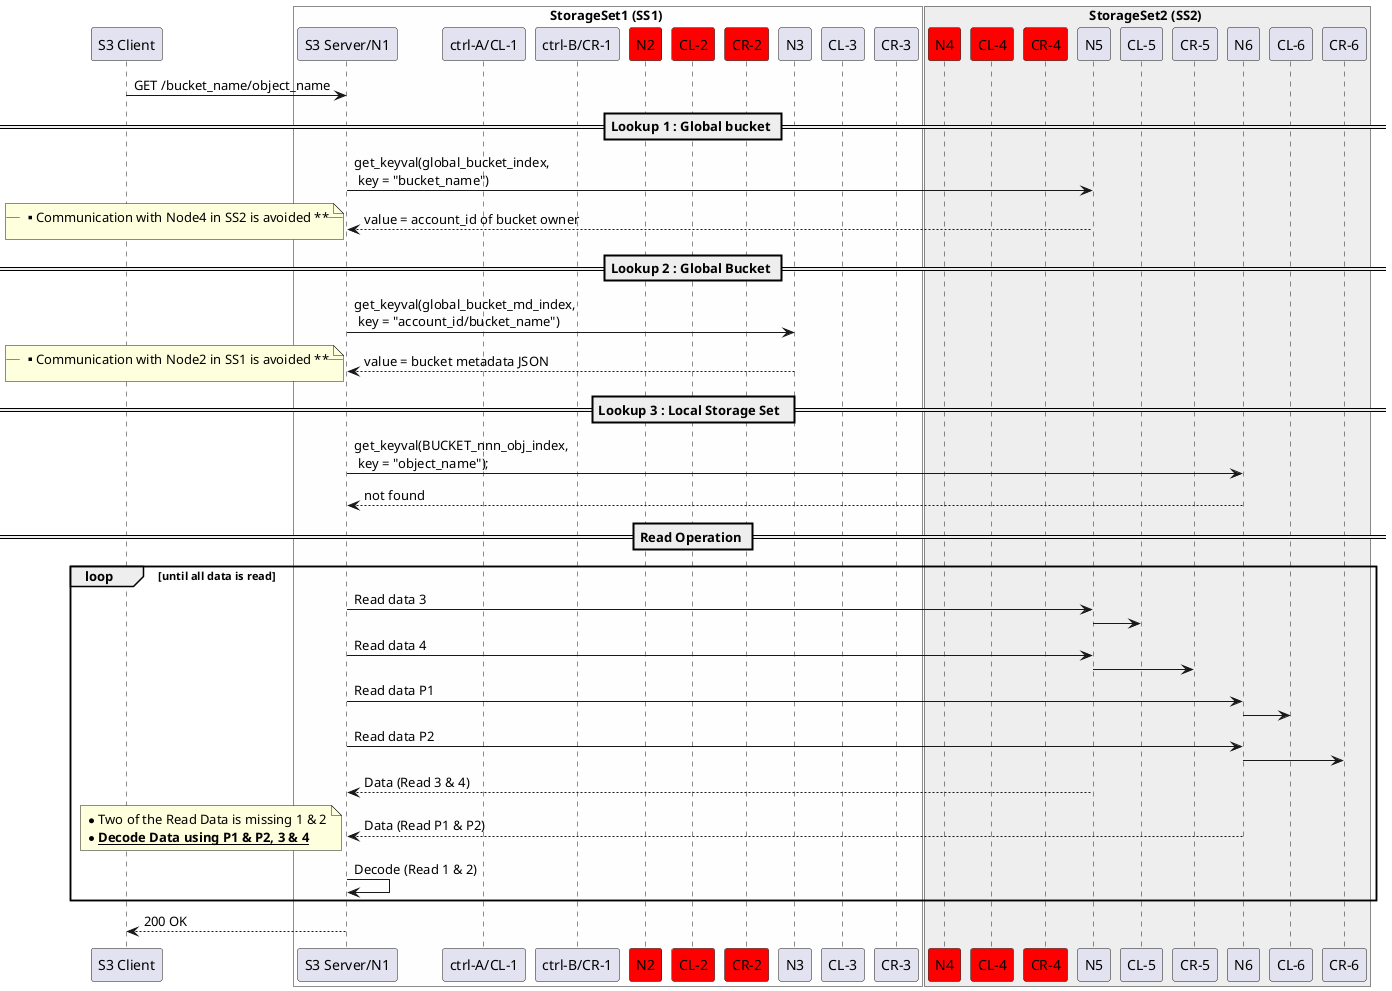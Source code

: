 ```plantuml
@startuml
participant "S3 Client" as client
box StorageSet1 (SS1) #FEFEFE
participant "S3 Server/N1" as N1
participant "ctrl-A/CL-1" as CL_1
participant "ctrl-B/CR-1" as CR_1
participant "N2" as N2 #red
participant "CL-2" as CL_2 #red
participant "CR-2" as CR_2 #red
participant "N3" as N3
participant "CL-3" as CL_3
participant "CR-3" as CR_3
end box
box StorageSet2 (SS2) #EEEEEE
participant "N4" as N4 #red
participant "CL-4" as CL_4 #red
participant "CR-4" as CR_4 #red
participant "N5" as N5
participant "CL-5" as CL_5
participant "CR-5" as CR_5
participant "N6" as N6
participant "CL-6" as CL_6
participant "CR-6" as CR_6
end box

client -> N1: GET /bucket_name/object_name

== Lookup 1 : Global bucket ==
N1 -> N5: get_keyval(global_bucket_index,\n key = "bucket_name")
N5 --> N1: value = account_id of bucket owner

note left
   __** Communication with Node4 in SS2 is avoided **__
end note

== Lookup 2 : Global Bucket ==
N1 -> N3: get_keyval(global_bucket_md_index,\n key = "account_id/bucket_name")
N3 --> N1: value = bucket metadata JSON

note left
   __** Communication with Node2 in SS1 is avoided **__
end note

== Lookup 3 : Local Storage Set  ==
N1 -> N6: get_keyval(BUCKET_nnn_obj_index,\n key = "object_name");
N6 --> N1: not found

== Read Operation ==

loop until all data is read
  N1 -> "N5": Read data 3
  "N5" -> CL_5
  N1 -> "N5": Read data 4
  "N5" -> CR_5

  N1 -> "N6": Read data P1
  "N6" -> CL_6
  N1 -> "N6": Read data P2
  "N6" -> CR_6

  N5 --> N1: Data (Read 3 & 4)
  N6 --> N1: Data (Read P1 & P2)
note left
   * Two of the Read Data is missing 1 & 2
   * __**Decode Data using P1 & P2, 3 & 4**__
end note
  "N1" -> N1 : Decode (Read 1 & 2)    
end

N1 --> client: 200 OK

@enduml
```
